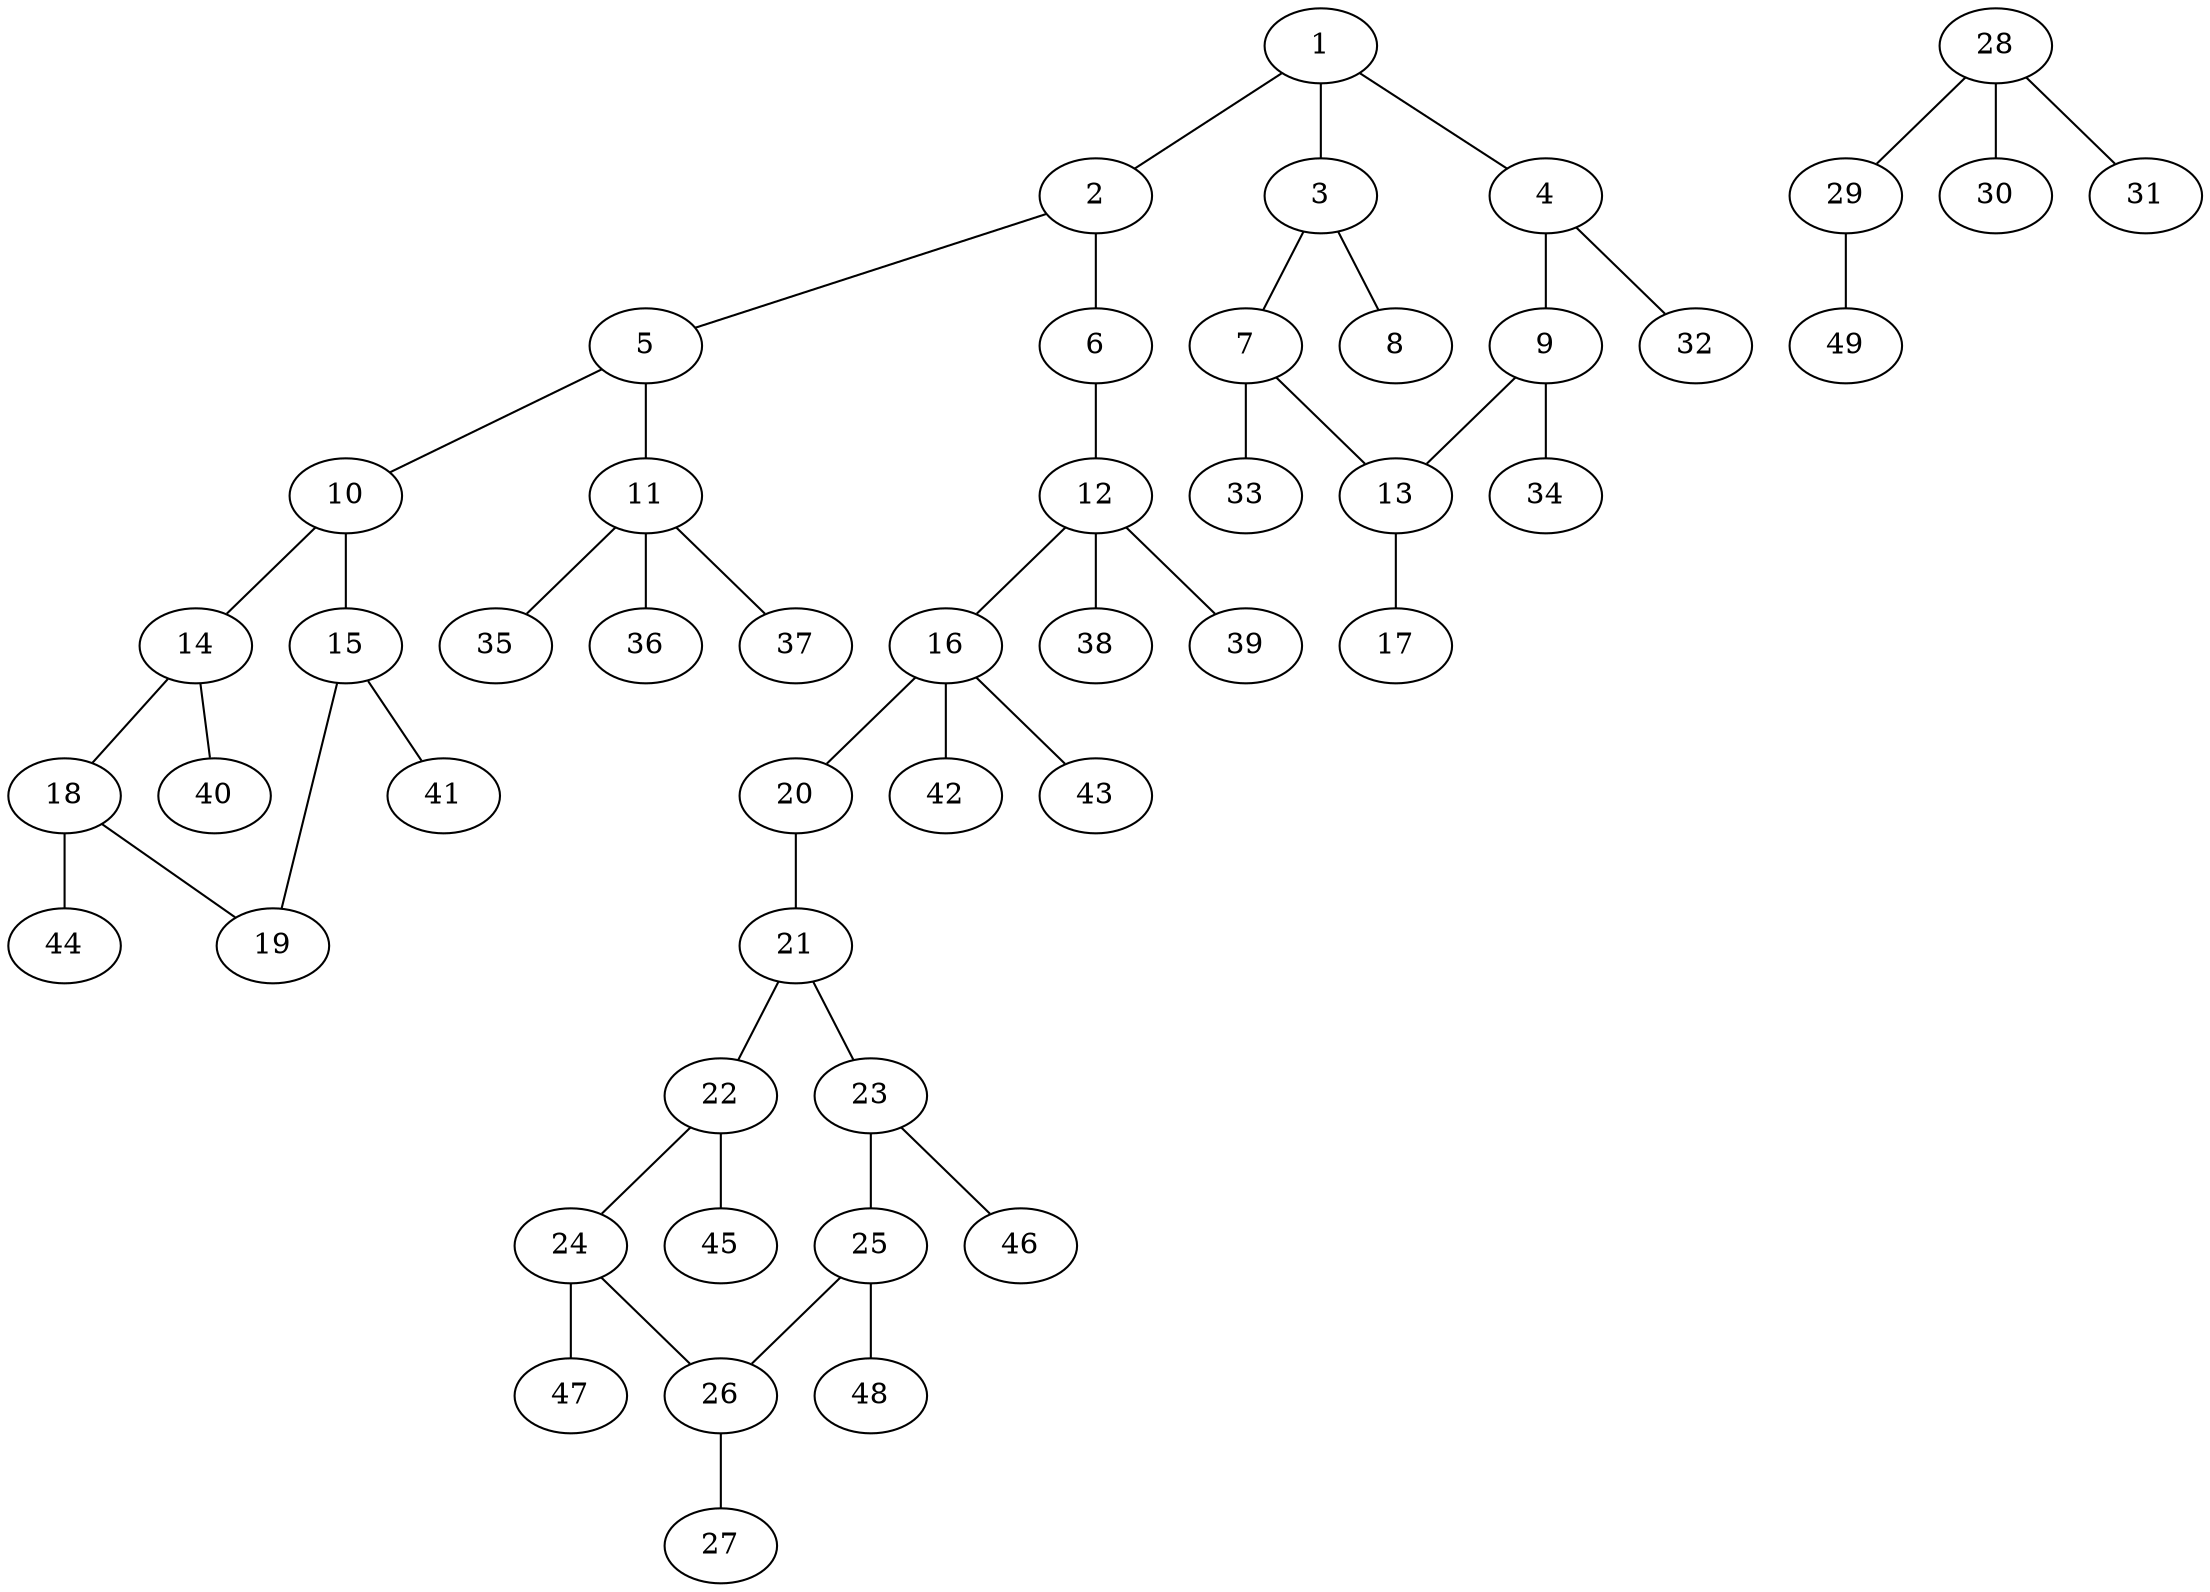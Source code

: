 graph molecule_1714 {
	1	 [chem=C];
	2	 [chem=C];
	1 -- 2	 [valence=1];
	3	 [chem=C];
	1 -- 3	 [valence=1];
	4	 [chem=C];
	1 -- 4	 [valence=2];
	5	 [chem=C];
	2 -- 5	 [valence=2];
	6	 [chem=O];
	2 -- 6	 [valence=1];
	7	 [chem=C];
	3 -- 7	 [valence=2];
	8	 [chem=Cl];
	3 -- 8	 [valence=1];
	9	 [chem=C];
	4 -- 9	 [valence=1];
	32	 [chem=H];
	4 -- 32	 [valence=1];
	10	 [chem=N];
	5 -- 10	 [valence=1];
	11	 [chem=C];
	5 -- 11	 [valence=1];
	12	 [chem=C];
	6 -- 12	 [valence=1];
	13	 [chem=C];
	7 -- 13	 [valence=1];
	33	 [chem=H];
	7 -- 33	 [valence=1];
	9 -- 13	 [valence=2];
	34	 [chem=H];
	9 -- 34	 [valence=1];
	14	 [chem=C];
	10 -- 14	 [valence=1];
	15	 [chem=C];
	10 -- 15	 [valence=1];
	35	 [chem=H];
	11 -- 35	 [valence=1];
	36	 [chem=H];
	11 -- 36	 [valence=1];
	37	 [chem=H];
	11 -- 37	 [valence=1];
	16	 [chem=C];
	12 -- 16	 [valence=1];
	38	 [chem=H];
	12 -- 38	 [valence=1];
	39	 [chem=H];
	12 -- 39	 [valence=1];
	17	 [chem=Cl];
	13 -- 17	 [valence=1];
	18	 [chem=C];
	14 -- 18	 [valence=2];
	40	 [chem=H];
	14 -- 40	 [valence=1];
	19	 [chem=N];
	15 -- 19	 [valence=2];
	41	 [chem=H];
	15 -- 41	 [valence=1];
	20	 [chem=O];
	16 -- 20	 [valence=1];
	42	 [chem=H];
	16 -- 42	 [valence=1];
	43	 [chem=H];
	16 -- 43	 [valence=1];
	18 -- 19	 [valence=1];
	44	 [chem=H];
	18 -- 44	 [valence=1];
	21	 [chem=C];
	20 -- 21	 [valence=1];
	22	 [chem=C];
	21 -- 22	 [valence=1];
	23	 [chem=C];
	21 -- 23	 [valence=2];
	24	 [chem=C];
	22 -- 24	 [valence=2];
	45	 [chem=H];
	22 -- 45	 [valence=1];
	25	 [chem=C];
	23 -- 25	 [valence=1];
	46	 [chem=H];
	23 -- 46	 [valence=1];
	26	 [chem=C];
	24 -- 26	 [valence=1];
	47	 [chem=H];
	24 -- 47	 [valence=1];
	25 -- 26	 [valence=2];
	48	 [chem=H];
	25 -- 48	 [valence=1];
	27	 [chem=Cl];
	26 -- 27	 [valence=1];
	28	 [chem=N];
	29	 [chem=O];
	28 -- 29	 [valence=1];
	30	 [chem=O];
	28 -- 30	 [valence=2];
	31	 [chem=O];
	28 -- 31	 [valence=1];
	49	 [chem=H];
	29 -- 49	 [valence=1];
}
